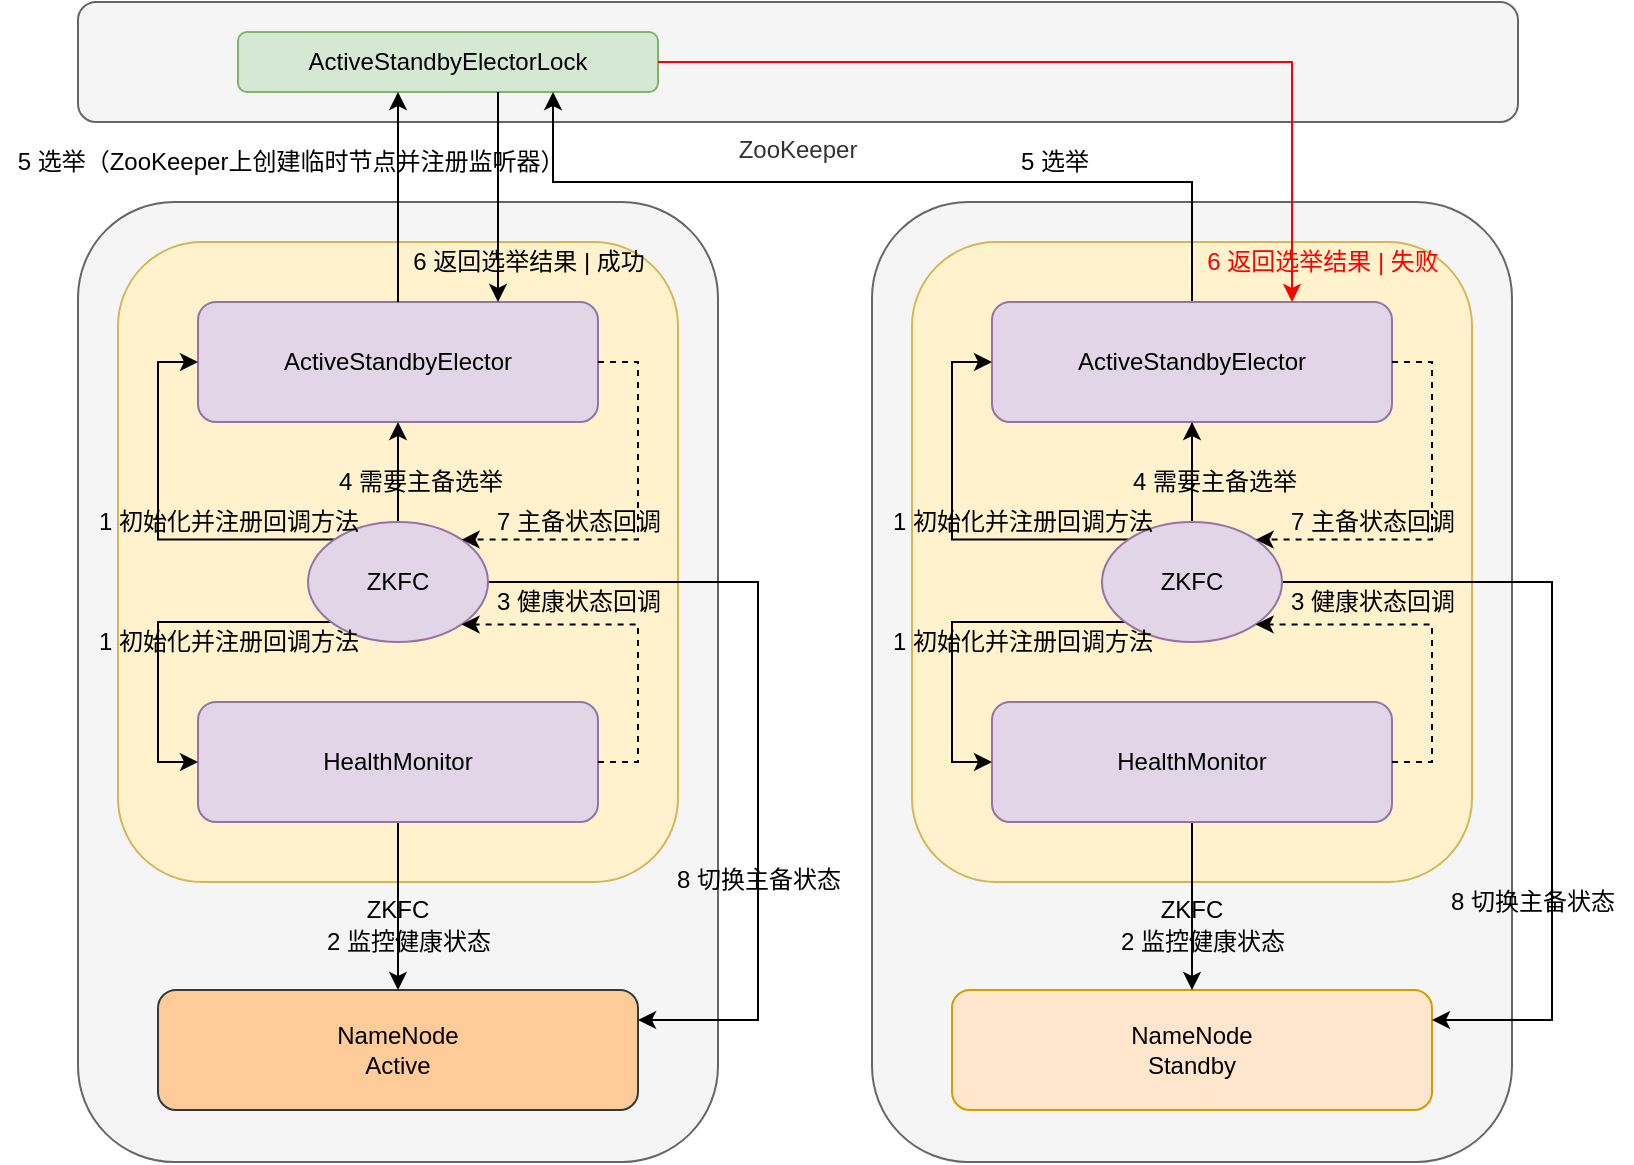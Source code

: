 <mxfile version="12.4.2" type="device" pages="1"><diagram id="vralPXPWlVWH8afu4xNj" name="第 1 页"><mxGraphModel dx="1106" dy="830" grid="1" gridSize="10" guides="1" tooltips="1" connect="1" arrows="1" fold="1" page="1" pageScale="1" pageWidth="827" pageHeight="1169" math="0" shadow="0"><root><mxCell id="0"/><mxCell id="1" parent="0"/><mxCell id="bWw_jLJrqigHDV3n6uoR-4" value="ZooKeeper" style="rounded=1;whiteSpace=wrap;html=1;fillColor=#f5f5f5;strokeColor=#666666;fontColor=#333333;labelPosition=center;verticalLabelPosition=bottom;align=center;verticalAlign=top;" vertex="1" parent="1"><mxGeometry x="40" y="60" width="720" height="60" as="geometry"/></mxCell><mxCell id="bWw_jLJrqigHDV3n6uoR-32" value="5 选举（ZooKeeper上创建临时节点并注册监听器）" style="text;html=1;align=center;verticalAlign=middle;resizable=0;points=[];;autosize=1;" vertex="1" parent="1"><mxGeometry x="1" y="130" width="290" height="20" as="geometry"/></mxCell><mxCell id="bWw_jLJrqigHDV3n6uoR-36" value="ActiveStandbyElectorLock" style="rounded=1;whiteSpace=wrap;html=1;fillColor=#d5e8d4;strokeColor=#82b366;" vertex="1" parent="1"><mxGeometry x="120" y="75" width="210" height="30" as="geometry"/></mxCell><mxCell id="bWw_jLJrqigHDV3n6uoR-48" value="" style="rounded=1;whiteSpace=wrap;html=1;fillColor=#f5f5f5;strokeColor=#666666;fontColor=#333333;" vertex="1" parent="1"><mxGeometry x="437" y="160" width="320" height="480" as="geometry"/></mxCell><mxCell id="bWw_jLJrqigHDV3n6uoR-49" value="ZKFC" style="rounded=1;whiteSpace=wrap;html=1;labelPosition=center;verticalLabelPosition=bottom;align=center;verticalAlign=top;fillColor=#fff2cc;strokeColor=#d6b656;" vertex="1" parent="1"><mxGeometry x="457" y="180" width="280" height="320" as="geometry"/></mxCell><mxCell id="bWw_jLJrqigHDV3n6uoR-50" value="NameNode&lt;br&gt;Standby" style="rounded=1;whiteSpace=wrap;html=1;labelPosition=center;verticalLabelPosition=middle;align=center;verticalAlign=middle;fillColor=#ffe6cc;strokeColor=#d79b00;" vertex="1" parent="1"><mxGeometry x="477" y="554" width="240" height="60" as="geometry"/></mxCell><mxCell id="bWw_jLJrqigHDV3n6uoR-51" style="edgeStyle=orthogonalEdgeStyle;rounded=0;orthogonalLoop=1;jettySize=auto;html=1;" edge="1" parent="1" source="bWw_jLJrqigHDV3n6uoR-52" target="bWw_jLJrqigHDV3n6uoR-50"><mxGeometry relative="1" as="geometry"/></mxCell><mxCell id="bWw_jLJrqigHDV3n6uoR-52" value="HealthMonitor" style="rounded=1;whiteSpace=wrap;html=1;fillColor=#e1d5e7;strokeColor=#9673a6;" vertex="1" parent="1"><mxGeometry x="497" y="410" width="200" height="60" as="geometry"/></mxCell><mxCell id="bWw_jLJrqigHDV3n6uoR-69" style="edgeStyle=orthogonalEdgeStyle;rounded=0;orthogonalLoop=1;jettySize=auto;html=1;entryX=0.75;entryY=1;entryDx=0;entryDy=0;strokeColor=#000000;" edge="1" parent="1" source="bWw_jLJrqigHDV3n6uoR-53" target="bWw_jLJrqigHDV3n6uoR-36"><mxGeometry relative="1" as="geometry"><Array as="points"><mxPoint x="597" y="150"/><mxPoint x="278" y="150"/></Array></mxGeometry></mxCell><mxCell id="bWw_jLJrqigHDV3n6uoR-53" value="ActiveStandbyElector" style="rounded=1;whiteSpace=wrap;html=1;fillColor=#e1d5e7;strokeColor=#9673a6;" vertex="1" parent="1"><mxGeometry x="497" y="210" width="200" height="60" as="geometry"/></mxCell><mxCell id="bWw_jLJrqigHDV3n6uoR-54" style="edgeStyle=orthogonalEdgeStyle;rounded=0;orthogonalLoop=1;jettySize=auto;html=1;entryX=0;entryY=0.5;entryDx=0;entryDy=0;exitX=0;exitY=0;exitDx=0;exitDy=0;" edge="1" parent="1" source="bWw_jLJrqigHDV3n6uoR-58" target="bWw_jLJrqigHDV3n6uoR-53"><mxGeometry relative="1" as="geometry"><Array as="points"><mxPoint x="477" y="329"/><mxPoint x="477" y="240"/></Array></mxGeometry></mxCell><mxCell id="bWw_jLJrqigHDV3n6uoR-55" style="edgeStyle=orthogonalEdgeStyle;rounded=0;orthogonalLoop=1;jettySize=auto;html=1;entryX=0;entryY=0.5;entryDx=0;entryDy=0;" edge="1" parent="1" source="bWw_jLJrqigHDV3n6uoR-58" target="bWw_jLJrqigHDV3n6uoR-52"><mxGeometry relative="1" as="geometry"><Array as="points"><mxPoint x="477" y="370"/><mxPoint x="477" y="440"/></Array></mxGeometry></mxCell><mxCell id="bWw_jLJrqigHDV3n6uoR-56" style="edgeStyle=orthogonalEdgeStyle;rounded=0;orthogonalLoop=1;jettySize=auto;html=1;entryX=0.5;entryY=1;entryDx=0;entryDy=0;" edge="1" parent="1" source="bWw_jLJrqigHDV3n6uoR-58" target="bWw_jLJrqigHDV3n6uoR-53"><mxGeometry relative="1" as="geometry"/></mxCell><mxCell id="bWw_jLJrqigHDV3n6uoR-57" style="edgeStyle=orthogonalEdgeStyle;rounded=0;orthogonalLoop=1;jettySize=auto;html=1;entryX=1;entryY=0.25;entryDx=0;entryDy=0;" edge="1" parent="1" source="bWw_jLJrqigHDV3n6uoR-58" target="bWw_jLJrqigHDV3n6uoR-50"><mxGeometry relative="1" as="geometry"><Array as="points"><mxPoint x="777" y="350"/><mxPoint x="777" y="569"/></Array></mxGeometry></mxCell><mxCell id="bWw_jLJrqigHDV3n6uoR-58" value="ZKFC" style="ellipse;whiteSpace=wrap;html=1;fillColor=#e1d5e7;strokeColor=#9673a6;" vertex="1" parent="1"><mxGeometry x="552" y="320" width="90" height="60" as="geometry"/></mxCell><mxCell id="bWw_jLJrqigHDV3n6uoR-59" style="edgeStyle=orthogonalEdgeStyle;rounded=0;orthogonalLoop=1;jettySize=auto;html=1;entryX=1;entryY=1;entryDx=0;entryDy=0;dashed=1;" edge="1" parent="1" source="bWw_jLJrqigHDV3n6uoR-52" target="bWw_jLJrqigHDV3n6uoR-58"><mxGeometry relative="1" as="geometry"><Array as="points"><mxPoint x="717" y="440"/><mxPoint x="717" y="371"/></Array></mxGeometry></mxCell><mxCell id="bWw_jLJrqigHDV3n6uoR-60" style="edgeStyle=orthogonalEdgeStyle;rounded=0;orthogonalLoop=1;jettySize=auto;html=1;entryX=1;entryY=0;entryDx=0;entryDy=0;dashed=1;" edge="1" parent="1" source="bWw_jLJrqigHDV3n6uoR-53" target="bWw_jLJrqigHDV3n6uoR-58"><mxGeometry relative="1" as="geometry"><Array as="points"><mxPoint x="717" y="240"/><mxPoint x="717" y="329"/></Array></mxGeometry></mxCell><mxCell id="bWw_jLJrqigHDV3n6uoR-61" value="4 需要主备选举" style="text;html=1;align=center;verticalAlign=middle;resizable=0;points=[];;autosize=1;" vertex="1" parent="1"><mxGeometry x="558" y="290" width="100" height="20" as="geometry"/></mxCell><mxCell id="bWw_jLJrqigHDV3n6uoR-62" value="3 健康状态回调" style="text;html=1;align=center;verticalAlign=middle;resizable=0;points=[];;autosize=1;" vertex="1" parent="1"><mxGeometry x="637" y="350" width="100" height="20" as="geometry"/></mxCell><mxCell id="bWw_jLJrqigHDV3n6uoR-63" value="1 初始化并注册回调方法" style="text;html=1;align=center;verticalAlign=middle;resizable=0;points=[];;autosize=1;" vertex="1" parent="1"><mxGeometry x="437" y="310" width="150" height="20" as="geometry"/></mxCell><mxCell id="bWw_jLJrqigHDV3n6uoR-64" value="1 初始化并注册回调方法" style="text;html=1;align=center;verticalAlign=middle;resizable=0;points=[];;autosize=1;" vertex="1" parent="1"><mxGeometry x="437" y="370" width="150" height="20" as="geometry"/></mxCell><mxCell id="bWw_jLJrqigHDV3n6uoR-65" value="2 监控健康状态" style="text;html=1;align=center;verticalAlign=middle;resizable=0;points=[];;autosize=1;" vertex="1" parent="1"><mxGeometry x="552" y="520" width="100" height="20" as="geometry"/></mxCell><mxCell id="bWw_jLJrqigHDV3n6uoR-66" value="&lt;font color=&quot;#ff0000&quot;&gt;6 返回选举结果 | 失败&lt;/font&gt;" style="text;html=1;align=center;verticalAlign=middle;resizable=0;points=[];;autosize=1;" vertex="1" parent="1"><mxGeometry x="597" y="180" width="130" height="20" as="geometry"/></mxCell><mxCell id="bWw_jLJrqigHDV3n6uoR-67" value="7 主备状态回调" style="text;html=1;align=center;verticalAlign=middle;resizable=0;points=[];;autosize=1;" vertex="1" parent="1"><mxGeometry x="637" y="310" width="100" height="20" as="geometry"/></mxCell><mxCell id="bWw_jLJrqigHDV3n6uoR-68" value="8 切换主备状态" style="text;html=1;align=center;verticalAlign=middle;resizable=0;points=[];;autosize=1;" vertex="1" parent="1"><mxGeometry x="717" y="500" width="100" height="20" as="geometry"/></mxCell><mxCell id="bWw_jLJrqigHDV3n6uoR-1" value="" style="rounded=1;whiteSpace=wrap;html=1;fillColor=#f5f5f5;strokeColor=#666666;fontColor=#333333;" vertex="1" parent="1"><mxGeometry x="40" y="160" width="320" height="480" as="geometry"/></mxCell><mxCell id="bWw_jLJrqigHDV3n6uoR-2" value="ZKFC" style="rounded=1;whiteSpace=wrap;html=1;labelPosition=center;verticalLabelPosition=bottom;align=center;verticalAlign=top;fillColor=#fff2cc;strokeColor=#d6b656;" vertex="1" parent="1"><mxGeometry x="60" y="180" width="280" height="320" as="geometry"/></mxCell><mxCell id="bWw_jLJrqigHDV3n6uoR-3" value="NameNode&lt;br&gt;Active" style="rounded=1;whiteSpace=wrap;html=1;labelPosition=center;verticalLabelPosition=middle;align=center;verticalAlign=middle;fillColor=#ffcc99;strokeColor=#36393d;" vertex="1" parent="1"><mxGeometry x="80" y="554" width="240" height="60" as="geometry"/></mxCell><mxCell id="bWw_jLJrqigHDV3n6uoR-15" style="edgeStyle=orthogonalEdgeStyle;rounded=0;orthogonalLoop=1;jettySize=auto;html=1;" edge="1" parent="1" source="bWw_jLJrqigHDV3n6uoR-5" target="bWw_jLJrqigHDV3n6uoR-3"><mxGeometry relative="1" as="geometry"/></mxCell><mxCell id="bWw_jLJrqigHDV3n6uoR-5" value="HealthMonitor" style="rounded=1;whiteSpace=wrap;html=1;fillColor=#e1d5e7;strokeColor=#9673a6;" vertex="1" parent="1"><mxGeometry x="100" y="410" width="200" height="60" as="geometry"/></mxCell><mxCell id="bWw_jLJrqigHDV3n6uoR-7" value="ActiveStandbyElector" style="rounded=1;whiteSpace=wrap;html=1;fillColor=#e1d5e7;strokeColor=#9673a6;" vertex="1" parent="1"><mxGeometry x="100" y="210" width="200" height="60" as="geometry"/></mxCell><mxCell id="bWw_jLJrqigHDV3n6uoR-11" style="edgeStyle=orthogonalEdgeStyle;rounded=0;orthogonalLoop=1;jettySize=auto;html=1;entryX=0;entryY=0.5;entryDx=0;entryDy=0;exitX=0;exitY=0;exitDx=0;exitDy=0;" edge="1" parent="1" source="bWw_jLJrqigHDV3n6uoR-8" target="bWw_jLJrqigHDV3n6uoR-7"><mxGeometry relative="1" as="geometry"><Array as="points"><mxPoint x="80" y="329"/><mxPoint x="80" y="240"/></Array></mxGeometry></mxCell><mxCell id="bWw_jLJrqigHDV3n6uoR-12" style="edgeStyle=orthogonalEdgeStyle;rounded=0;orthogonalLoop=1;jettySize=auto;html=1;entryX=0;entryY=0.5;entryDx=0;entryDy=0;" edge="1" parent="1" source="bWw_jLJrqigHDV3n6uoR-8" target="bWw_jLJrqigHDV3n6uoR-5"><mxGeometry relative="1" as="geometry"><Array as="points"><mxPoint x="80" y="370"/><mxPoint x="80" y="440"/></Array></mxGeometry></mxCell><mxCell id="bWw_jLJrqigHDV3n6uoR-20" style="edgeStyle=orthogonalEdgeStyle;rounded=0;orthogonalLoop=1;jettySize=auto;html=1;entryX=0.5;entryY=1;entryDx=0;entryDy=0;" edge="1" parent="1" source="bWw_jLJrqigHDV3n6uoR-8" target="bWw_jLJrqigHDV3n6uoR-7"><mxGeometry relative="1" as="geometry"/></mxCell><mxCell id="bWw_jLJrqigHDV3n6uoR-42" style="edgeStyle=orthogonalEdgeStyle;rounded=0;orthogonalLoop=1;jettySize=auto;html=1;entryX=1;entryY=0.25;entryDx=0;entryDy=0;" edge="1" parent="1" source="bWw_jLJrqigHDV3n6uoR-8" target="bWw_jLJrqigHDV3n6uoR-3"><mxGeometry relative="1" as="geometry"><Array as="points"><mxPoint x="380" y="350"/><mxPoint x="380" y="569"/></Array></mxGeometry></mxCell><mxCell id="bWw_jLJrqigHDV3n6uoR-8" value="ZKFC" style="ellipse;whiteSpace=wrap;html=1;fillColor=#e1d5e7;strokeColor=#9673a6;" vertex="1" parent="1"><mxGeometry x="155" y="320" width="90" height="60" as="geometry"/></mxCell><mxCell id="bWw_jLJrqigHDV3n6uoR-18" style="edgeStyle=orthogonalEdgeStyle;rounded=0;orthogonalLoop=1;jettySize=auto;html=1;entryX=1;entryY=1;entryDx=0;entryDy=0;dashed=1;" edge="1" parent="1" source="bWw_jLJrqigHDV3n6uoR-5" target="bWw_jLJrqigHDV3n6uoR-8"><mxGeometry relative="1" as="geometry"><Array as="points"><mxPoint x="320" y="440"/><mxPoint x="320" y="371"/></Array></mxGeometry></mxCell><mxCell id="bWw_jLJrqigHDV3n6uoR-39" style="edgeStyle=orthogonalEdgeStyle;rounded=0;orthogonalLoop=1;jettySize=auto;html=1;entryX=1;entryY=0;entryDx=0;entryDy=0;dashed=1;" edge="1" parent="1" source="bWw_jLJrqigHDV3n6uoR-7" target="bWw_jLJrqigHDV3n6uoR-8"><mxGeometry relative="1" as="geometry"><Array as="points"><mxPoint x="320" y="240"/><mxPoint x="320" y="329"/></Array></mxGeometry></mxCell><mxCell id="bWw_jLJrqigHDV3n6uoR-25" value="4 需要主备选举" style="text;html=1;align=center;verticalAlign=middle;resizable=0;points=[];;autosize=1;" vertex="1" parent="1"><mxGeometry x="161" y="290" width="100" height="20" as="geometry"/></mxCell><mxCell id="bWw_jLJrqigHDV3n6uoR-26" value="3 健康状态回调" style="text;html=1;align=center;verticalAlign=middle;resizable=0;points=[];;autosize=1;" vertex="1" parent="1"><mxGeometry x="240" y="350" width="100" height="20" as="geometry"/></mxCell><mxCell id="bWw_jLJrqigHDV3n6uoR-28" value="1 初始化并注册回调方法" style="text;html=1;align=center;verticalAlign=middle;resizable=0;points=[];;autosize=1;" vertex="1" parent="1"><mxGeometry x="40" y="310" width="150" height="20" as="geometry"/></mxCell><mxCell id="bWw_jLJrqigHDV3n6uoR-29" value="1 初始化并注册回调方法" style="text;html=1;align=center;verticalAlign=middle;resizable=0;points=[];;autosize=1;" vertex="1" parent="1"><mxGeometry x="40" y="370" width="150" height="20" as="geometry"/></mxCell><mxCell id="bWw_jLJrqigHDV3n6uoR-30" value="2 监控健康状态" style="text;html=1;align=center;verticalAlign=middle;resizable=0;points=[];;autosize=1;" vertex="1" parent="1"><mxGeometry x="155" y="520" width="100" height="20" as="geometry"/></mxCell><mxCell id="bWw_jLJrqigHDV3n6uoR-38" value="6 返回选举结果 | 成功" style="text;html=1;align=center;verticalAlign=middle;resizable=0;points=[];;autosize=1;" vertex="1" parent="1"><mxGeometry x="200" y="180" width="130" height="20" as="geometry"/></mxCell><mxCell id="bWw_jLJrqigHDV3n6uoR-41" value="7 主备状态回调" style="text;html=1;align=center;verticalAlign=middle;resizable=0;points=[];;autosize=1;" vertex="1" parent="1"><mxGeometry x="240" y="310" width="100" height="20" as="geometry"/></mxCell><mxCell id="bWw_jLJrqigHDV3n6uoR-44" value="8 切换主备状态" style="text;html=1;align=center;verticalAlign=middle;resizable=0;points=[];;autosize=1;" vertex="1" parent="1"><mxGeometry x="330" y="489" width="100" height="20" as="geometry"/></mxCell><mxCell id="bWw_jLJrqigHDV3n6uoR-37" style="edgeStyle=orthogonalEdgeStyle;rounded=0;orthogonalLoop=1;jettySize=auto;html=1;entryX=0.75;entryY=0;entryDx=0;entryDy=0;" edge="1" parent="1" source="bWw_jLJrqigHDV3n6uoR-36" target="bWw_jLJrqigHDV3n6uoR-7"><mxGeometry relative="1" as="geometry"><Array as="points"><mxPoint x="250" y="120"/><mxPoint x="250" y="120"/></Array></mxGeometry></mxCell><mxCell id="bWw_jLJrqigHDV3n6uoR-31" style="edgeStyle=orthogonalEdgeStyle;rounded=0;orthogonalLoop=1;jettySize=auto;html=1;" edge="1" parent="1" source="bWw_jLJrqigHDV3n6uoR-7" target="bWw_jLJrqigHDV3n6uoR-36"><mxGeometry relative="1" as="geometry"><mxPoint x="200" y="140" as="targetPoint"/><Array as="points"><mxPoint x="200" y="130"/><mxPoint x="200" y="130"/></Array></mxGeometry></mxCell><mxCell id="bWw_jLJrqigHDV3n6uoR-71" value="5 选举" style="text;html=1;align=center;verticalAlign=middle;resizable=0;points=[];;autosize=1;" vertex="1" parent="1"><mxGeometry x="503" y="130" width="50" height="20" as="geometry"/></mxCell><mxCell id="bWw_jLJrqigHDV3n6uoR-72" style="edgeStyle=orthogonalEdgeStyle;rounded=0;orthogonalLoop=1;jettySize=auto;html=1;entryX=0.75;entryY=0;entryDx=0;entryDy=0;strokeColor=#FF0000;" edge="1" parent="1" source="bWw_jLJrqigHDV3n6uoR-36" target="bWw_jLJrqigHDV3n6uoR-53"><mxGeometry relative="1" as="geometry"/></mxCell></root></mxGraphModel></diagram></mxfile>